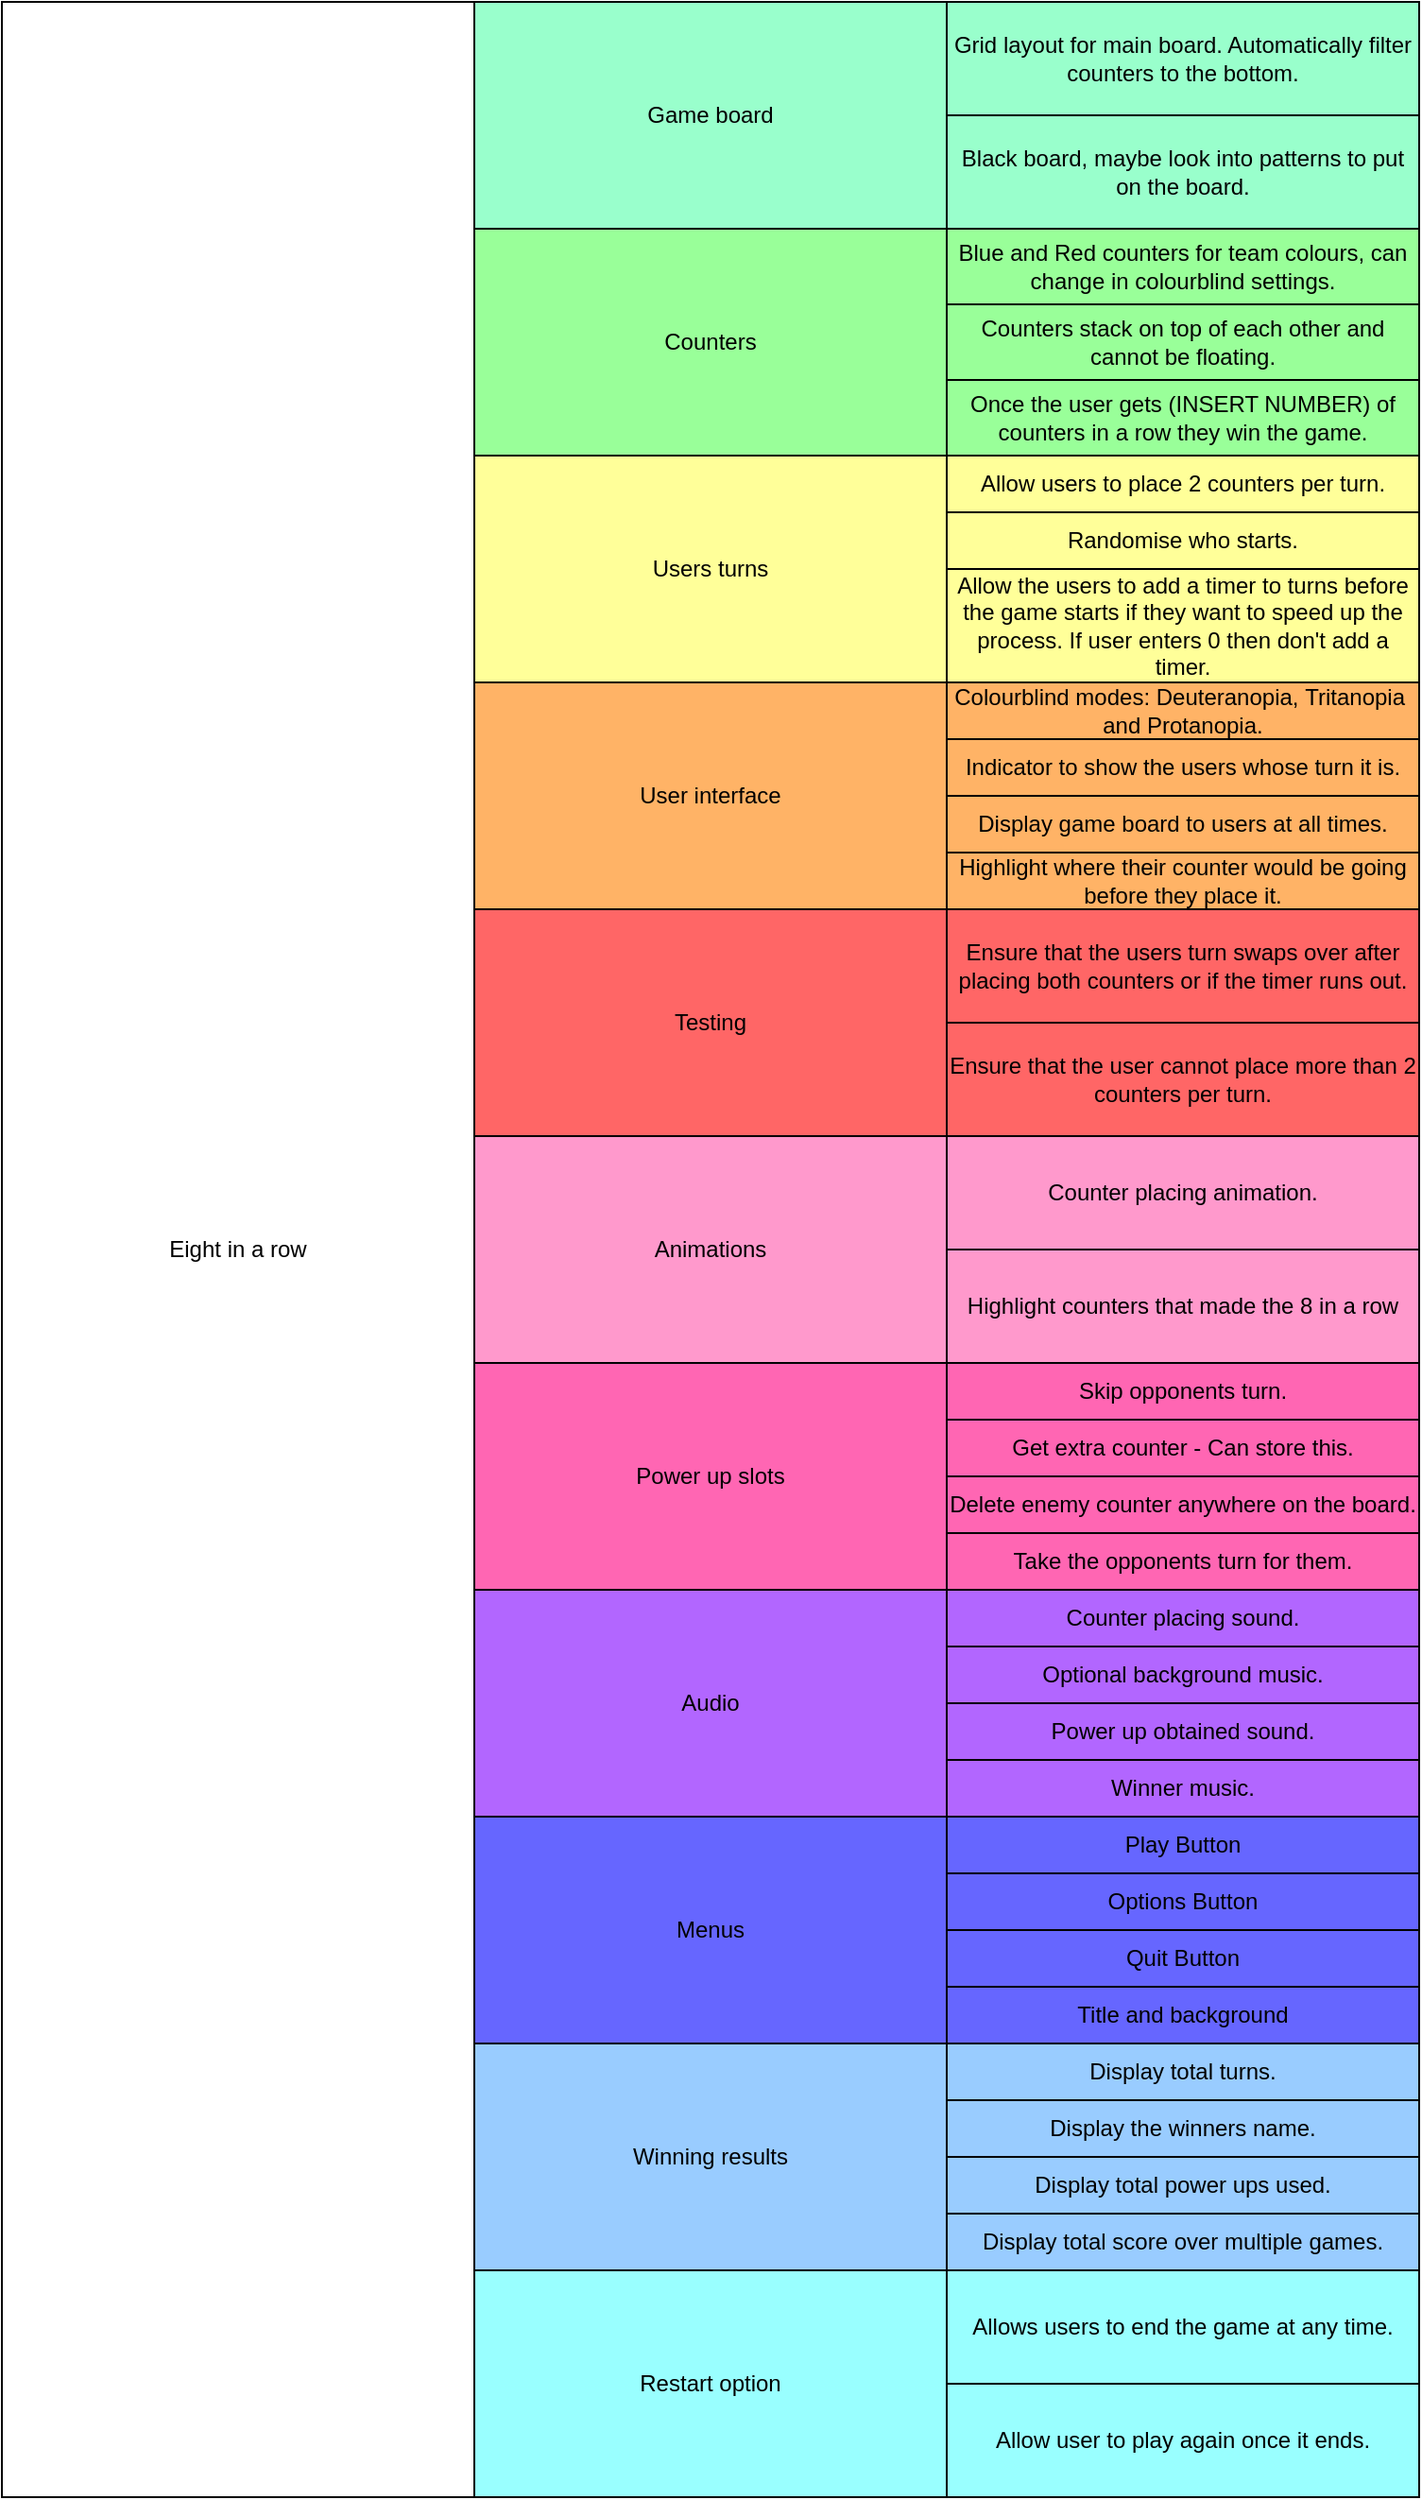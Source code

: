 <mxfile version="21.6.6" type="github">
  <diagram name="Page-1" id="1V0CLLzbelv8tu37RJcn">
    <mxGraphModel dx="1674" dy="790" grid="1" gridSize="10" guides="1" tooltips="1" connect="1" arrows="1" fold="1" page="1" pageScale="1" pageWidth="850" pageHeight="1100" math="0" shadow="0">
      <root>
        <mxCell id="0" />
        <mxCell id="1" parent="0" />
        <mxCell id="xJX9_Ucr9eQ6uJBBNaWm-1" value="Counters" style="rounded=0;whiteSpace=wrap;html=1;fillColor=#99FF99;" parent="1" vertex="1">
          <mxGeometry x="250" y="120" width="250" height="120" as="geometry" />
        </mxCell>
        <mxCell id="xJX9_Ucr9eQ6uJBBNaWm-2" value="Users turns" style="rounded=0;whiteSpace=wrap;html=1;fillColor=#FFFF99;" parent="1" vertex="1">
          <mxGeometry x="250" y="240" width="250" height="120" as="geometry" />
        </mxCell>
        <mxCell id="xJX9_Ucr9eQ6uJBBNaWm-3" value="User interface" style="rounded=0;whiteSpace=wrap;html=1;fillColor=#FFB366;" parent="1" vertex="1">
          <mxGeometry x="250" y="360" width="250" height="120" as="geometry" />
        </mxCell>
        <mxCell id="xJX9_Ucr9eQ6uJBBNaWm-4" value="Testing" style="rounded=0;whiteSpace=wrap;html=1;fillColor=#FF6666;" parent="1" vertex="1">
          <mxGeometry x="250" y="480" width="250" height="120" as="geometry" />
        </mxCell>
        <mxCell id="xJX9_Ucr9eQ6uJBBNaWm-5" value="Allow users to place 2 counters per turn." style="rounded=0;whiteSpace=wrap;html=1;fillColor=#FFFF99;" parent="1" vertex="1">
          <mxGeometry x="500" y="240" width="250" height="30" as="geometry" />
        </mxCell>
        <mxCell id="xJX9_Ucr9eQ6uJBBNaWm-6" value="Randomise who starts." style="rounded=0;whiteSpace=wrap;html=1;fillColor=#FFFF99;" parent="1" vertex="1">
          <mxGeometry x="500" y="270" width="250" height="30" as="geometry" />
        </mxCell>
        <mxCell id="xJX9_Ucr9eQ6uJBBNaWm-7" value="Allow the users to add a timer to turns before the game starts if they want to speed up the process. If user enters 0 then don&#39;t add a timer." style="rounded=0;whiteSpace=wrap;html=1;fillColor=#FFFF99;" parent="1" vertex="1">
          <mxGeometry x="500" y="300" width="250" height="60" as="geometry" />
        </mxCell>
        <mxCell id="xJX9_Ucr9eQ6uJBBNaWm-9" value="Blue and Red counters for team colours, can change in colourblind settings." style="rounded=0;whiteSpace=wrap;html=1;fillColor=#99FF99;" parent="1" vertex="1">
          <mxGeometry x="500" y="120" width="250" height="40" as="geometry" />
        </mxCell>
        <mxCell id="xJX9_Ucr9eQ6uJBBNaWm-10" value="Counters stack on top of each other and cannot be floating." style="rounded=0;whiteSpace=wrap;html=1;fillColor=#99FF99;" parent="1" vertex="1">
          <mxGeometry x="500" y="160" width="250" height="40" as="geometry" />
        </mxCell>
        <mxCell id="xJX9_Ucr9eQ6uJBBNaWm-11" value="Once the user gets (INSERT NUMBER) of counters in a row they win the game." style="rounded=0;whiteSpace=wrap;html=1;fillColor=#99FF99;" parent="1" vertex="1">
          <mxGeometry x="500" y="200" width="250" height="40" as="geometry" />
        </mxCell>
        <mxCell id="xJX9_Ucr9eQ6uJBBNaWm-13" value="Skip opponents turn." style="rounded=0;whiteSpace=wrap;html=1;fillColor=#FF66B3;" parent="1" vertex="1">
          <mxGeometry x="500" y="720" width="250" height="30" as="geometry" />
        </mxCell>
        <mxCell id="xJX9_Ucr9eQ6uJBBNaWm-14" value="Get extra counter - Can store this." style="rounded=0;whiteSpace=wrap;html=1;fillColor=#FF66B3;" parent="1" vertex="1">
          <mxGeometry x="500" y="750" width="250" height="30" as="geometry" />
        </mxCell>
        <mxCell id="xJX9_Ucr9eQ6uJBBNaWm-15" value="Delete enemy counter anywhere on the board." style="rounded=0;whiteSpace=wrap;html=1;fillColor=#FF66B3;" parent="1" vertex="1">
          <mxGeometry x="500" y="780" width="250" height="30" as="geometry" />
        </mxCell>
        <mxCell id="xJX9_Ucr9eQ6uJBBNaWm-16" value="Take the opponents turn for them." style="rounded=0;whiteSpace=wrap;html=1;fillColor=#FF66B3;" parent="1" vertex="1">
          <mxGeometry x="500" y="810" width="250" height="30" as="geometry" />
        </mxCell>
        <mxCell id="xJX9_Ucr9eQ6uJBBNaWm-17" value="Ensure that the users turn swaps over after placing both counters or if the timer runs out." style="rounded=0;whiteSpace=wrap;html=1;fillColor=#FF6666;" parent="1" vertex="1">
          <mxGeometry x="500" y="480" width="250" height="60" as="geometry" />
        </mxCell>
        <mxCell id="xJX9_Ucr9eQ6uJBBNaWm-18" value="Ensure that the user cannot place more than 2 counters per turn." style="rounded=0;whiteSpace=wrap;html=1;fillColor=#FF6666;" parent="1" vertex="1">
          <mxGeometry x="500" y="540" width="250" height="60" as="geometry" />
        </mxCell>
        <mxCell id="xJX9_Ucr9eQ6uJBBNaWm-21" value="Animations" style="rounded=0;whiteSpace=wrap;html=1;fillColor=#FF99CC;" parent="1" vertex="1">
          <mxGeometry x="250" y="600" width="250" height="120" as="geometry" />
        </mxCell>
        <mxCell id="xJX9_Ucr9eQ6uJBBNaWm-22" value="Power up slots" style="rounded=0;whiteSpace=wrap;html=1;fillColor=#FF66B3;" parent="1" vertex="1">
          <mxGeometry x="250" y="720" width="250" height="120" as="geometry" />
        </mxCell>
        <mxCell id="xJX9_Ucr9eQ6uJBBNaWm-23" value="Colourblind modes: Deuteranopia,&amp;nbsp;Tritanopia&amp;nbsp; and&amp;nbsp;Protanopia." style="rounded=0;whiteSpace=wrap;html=1;fillColor=#FFB366;" parent="1" vertex="1">
          <mxGeometry x="500" y="360" width="250" height="30" as="geometry" />
        </mxCell>
        <mxCell id="xJX9_Ucr9eQ6uJBBNaWm-24" value="Counter placing animation." style="rounded=0;whiteSpace=wrap;html=1;fillColor=#FF99CC;" parent="1" vertex="1">
          <mxGeometry x="500" y="600" width="250" height="60" as="geometry" />
        </mxCell>
        <mxCell id="xJX9_Ucr9eQ6uJBBNaWm-25" value="Highlight counters that made the 8 in a row" style="rounded=0;whiteSpace=wrap;html=1;fillColor=#FF99CC;" parent="1" vertex="1">
          <mxGeometry x="500" y="660" width="250" height="60" as="geometry" />
        </mxCell>
        <mxCell id="xJX9_Ucr9eQ6uJBBNaWm-26" value="Audio" style="rounded=0;whiteSpace=wrap;html=1;fillColor=#B266FF;" parent="1" vertex="1">
          <mxGeometry x="250" y="840" width="250" height="120" as="geometry" />
        </mxCell>
        <mxCell id="xJX9_Ucr9eQ6uJBBNaWm-27" value="Menus" style="rounded=0;whiteSpace=wrap;html=1;fillColor=#6666FF;" parent="1" vertex="1">
          <mxGeometry x="250" y="960" width="250" height="120" as="geometry" />
        </mxCell>
        <mxCell id="xJX9_Ucr9eQ6uJBBNaWm-28" value="Winning results" style="rounded=0;whiteSpace=wrap;html=1;fillColor=#99CCFF;" parent="1" vertex="1">
          <mxGeometry x="250" y="1080" width="250" height="120" as="geometry" />
        </mxCell>
        <mxCell id="xJX9_Ucr9eQ6uJBBNaWm-29" value="Restart option" style="rounded=0;whiteSpace=wrap;html=1;fillColor=#99FFFF;" parent="1" vertex="1">
          <mxGeometry x="250" y="1200" width="250" height="120" as="geometry" />
        </mxCell>
        <mxCell id="xJX9_Ucr9eQ6uJBBNaWm-30" value="Allows users to end the game at any time." style="rounded=0;whiteSpace=wrap;html=1;fillColor=#99FFFF;" parent="1" vertex="1">
          <mxGeometry x="500" y="1200" width="250" height="60" as="geometry" />
        </mxCell>
        <mxCell id="xJX9_Ucr9eQ6uJBBNaWm-31" value="Allow user to play again once it ends." style="rounded=0;whiteSpace=wrap;html=1;fillColor=#99FFFF;" parent="1" vertex="1">
          <mxGeometry x="500" y="1260" width="250" height="60" as="geometry" />
        </mxCell>
        <mxCell id="xJX9_Ucr9eQ6uJBBNaWm-34" value="Counter placing sound." style="rounded=0;whiteSpace=wrap;html=1;fillColor=#B266FF;" parent="1" vertex="1">
          <mxGeometry x="500" y="840" width="250" height="30" as="geometry" />
        </mxCell>
        <mxCell id="xJX9_Ucr9eQ6uJBBNaWm-35" value="Optional background music." style="rounded=0;whiteSpace=wrap;html=1;fillColor=#B266FF;" parent="1" vertex="1">
          <mxGeometry x="500" y="870" width="250" height="30" as="geometry" />
        </mxCell>
        <mxCell id="xJX9_Ucr9eQ6uJBBNaWm-36" value="Power up obtained sound." style="rounded=0;whiteSpace=wrap;html=1;fillColor=#B266FF;" parent="1" vertex="1">
          <mxGeometry x="500" y="900" width="250" height="30" as="geometry" />
        </mxCell>
        <mxCell id="xJX9_Ucr9eQ6uJBBNaWm-37" value="Winner music." style="rounded=0;whiteSpace=wrap;html=1;fillColor=#B266FF;" parent="1" vertex="1">
          <mxGeometry x="500" y="930" width="250" height="30" as="geometry" />
        </mxCell>
        <mxCell id="xJX9_Ucr9eQ6uJBBNaWm-38" value="Play Button" style="rounded=0;whiteSpace=wrap;html=1;fillColor=#6666FF;" parent="1" vertex="1">
          <mxGeometry x="500" y="960" width="250" height="30" as="geometry" />
        </mxCell>
        <mxCell id="xJX9_Ucr9eQ6uJBBNaWm-39" value="Options Button" style="rounded=0;whiteSpace=wrap;html=1;fillColor=#6666FF;" parent="1" vertex="1">
          <mxGeometry x="500" y="990" width="250" height="30" as="geometry" />
        </mxCell>
        <mxCell id="xJX9_Ucr9eQ6uJBBNaWm-40" value="Quit Button" style="rounded=0;whiteSpace=wrap;html=1;fillColor=#6666FF;" parent="1" vertex="1">
          <mxGeometry x="500" y="1020" width="250" height="30" as="geometry" />
        </mxCell>
        <mxCell id="xJX9_Ucr9eQ6uJBBNaWm-41" value="Title and background" style="rounded=0;whiteSpace=wrap;html=1;fillColor=#6666FF;" parent="1" vertex="1">
          <mxGeometry x="500" y="1050" width="250" height="30" as="geometry" />
        </mxCell>
        <mxCell id="xJX9_Ucr9eQ6uJBBNaWm-42" value="Display total turns." style="rounded=0;whiteSpace=wrap;html=1;fillColor=#99CCFF;" parent="1" vertex="1">
          <mxGeometry x="500" y="1080" width="250" height="30" as="geometry" />
        </mxCell>
        <mxCell id="xJX9_Ucr9eQ6uJBBNaWm-43" value="Display the winners name." style="rounded=0;whiteSpace=wrap;html=1;fillColor=#99CCFF;" parent="1" vertex="1">
          <mxGeometry x="500" y="1110" width="250" height="30" as="geometry" />
        </mxCell>
        <mxCell id="xJX9_Ucr9eQ6uJBBNaWm-44" value="Display total power ups used." style="rounded=0;whiteSpace=wrap;html=1;fillColor=#99CCFF;" parent="1" vertex="1">
          <mxGeometry x="500" y="1140" width="250" height="30" as="geometry" />
        </mxCell>
        <mxCell id="xJX9_Ucr9eQ6uJBBNaWm-45" value="Display total score over multiple games." style="rounded=0;whiteSpace=wrap;html=1;fillColor=#99CCFF;" parent="1" vertex="1">
          <mxGeometry x="500" y="1170" width="250" height="30" as="geometry" />
        </mxCell>
        <mxCell id="xJX9_Ucr9eQ6uJBBNaWm-46" value="Indicator to show the users whose turn it is." style="rounded=0;whiteSpace=wrap;html=1;fillColor=#FFB366;" parent="1" vertex="1">
          <mxGeometry x="500" y="390" width="250" height="30" as="geometry" />
        </mxCell>
        <mxCell id="xJX9_Ucr9eQ6uJBBNaWm-47" value="Display game board to users at all times." style="rounded=0;whiteSpace=wrap;html=1;fillColor=#FFB366;" parent="1" vertex="1">
          <mxGeometry x="500" y="420" width="250" height="30" as="geometry" />
        </mxCell>
        <mxCell id="xJX9_Ucr9eQ6uJBBNaWm-48" value="Highlight where their counter would be going before they place it." style="rounded=0;whiteSpace=wrap;html=1;fillColor=#FFB366;" parent="1" vertex="1">
          <mxGeometry x="500" y="450" width="250" height="30" as="geometry" />
        </mxCell>
        <mxCell id="xJX9_Ucr9eQ6uJBBNaWm-49" value="Eight in a row" style="rounded=0;whiteSpace=wrap;html=1;fillColor=#FFFFFF;" parent="1" vertex="1">
          <mxGeometry width="250" height="1320" as="geometry" />
        </mxCell>
        <mxCell id="xJX9_Ucr9eQ6uJBBNaWm-53" value="Grid layout for main board. Automatically filter counters to the bottom." style="rounded=0;whiteSpace=wrap;html=1;fillColor=#99FFCC;" parent="1" vertex="1">
          <mxGeometry x="500" width="250" height="60" as="geometry" />
        </mxCell>
        <mxCell id="xJX9_Ucr9eQ6uJBBNaWm-54" value="Game board" style="rounded=0;whiteSpace=wrap;html=1;fillColor=#99FFCC;" parent="1" vertex="1">
          <mxGeometry x="250" width="250" height="120" as="geometry" />
        </mxCell>
        <mxCell id="9fohDuAX5fjzVCr2ZNWh-1" value="Black board, maybe look into patterns to put on the board." style="rounded=0;whiteSpace=wrap;html=1;fillColor=#99FFCC;" parent="1" vertex="1">
          <mxGeometry x="500" y="60" width="250" height="60" as="geometry" />
        </mxCell>
      </root>
    </mxGraphModel>
  </diagram>
</mxfile>
